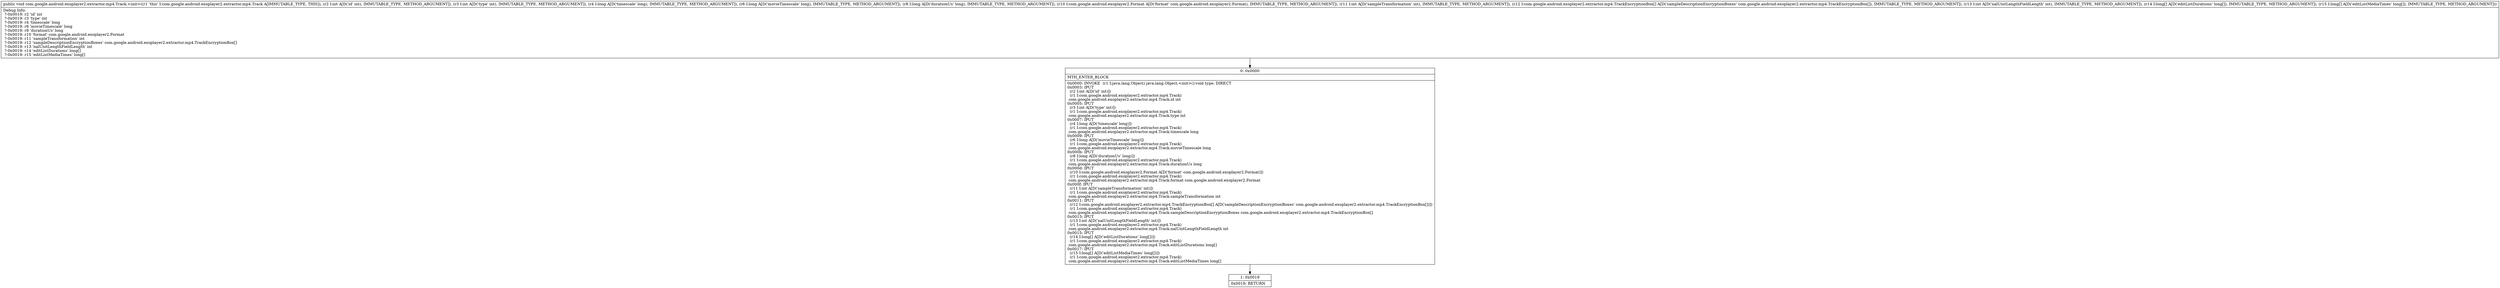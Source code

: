 digraph "CFG forcom.google.android.exoplayer2.extractor.mp4.Track.\<init\>(IIJJJLcom\/google\/android\/exoplayer2\/Format;I[Lcom\/google\/android\/exoplayer2\/extractor\/mp4\/TrackEncryptionBox;I[J[J)V" {
Node_0 [shape=record,label="{0\:\ 0x0000|MTH_ENTER_BLOCK\l|0x0000: INVOKE  (r1 I:java.lang.Object) java.lang.Object.\<init\>():void type: DIRECT \l0x0003: IPUT  \l  (r2 I:int A[D('id' int)])\l  (r1 I:com.google.android.exoplayer2.extractor.mp4.Track)\l com.google.android.exoplayer2.extractor.mp4.Track.id int \l0x0005: IPUT  \l  (r3 I:int A[D('type' int)])\l  (r1 I:com.google.android.exoplayer2.extractor.mp4.Track)\l com.google.android.exoplayer2.extractor.mp4.Track.type int \l0x0007: IPUT  \l  (r4 I:long A[D('timescale' long)])\l  (r1 I:com.google.android.exoplayer2.extractor.mp4.Track)\l com.google.android.exoplayer2.extractor.mp4.Track.timescale long \l0x0009: IPUT  \l  (r6 I:long A[D('movieTimescale' long)])\l  (r1 I:com.google.android.exoplayer2.extractor.mp4.Track)\l com.google.android.exoplayer2.extractor.mp4.Track.movieTimescale long \l0x000b: IPUT  \l  (r8 I:long A[D('durationUs' long)])\l  (r1 I:com.google.android.exoplayer2.extractor.mp4.Track)\l com.google.android.exoplayer2.extractor.mp4.Track.durationUs long \l0x000d: IPUT  \l  (r10 I:com.google.android.exoplayer2.Format A[D('format' com.google.android.exoplayer2.Format)])\l  (r1 I:com.google.android.exoplayer2.extractor.mp4.Track)\l com.google.android.exoplayer2.extractor.mp4.Track.format com.google.android.exoplayer2.Format \l0x000f: IPUT  \l  (r11 I:int A[D('sampleTransformation' int)])\l  (r1 I:com.google.android.exoplayer2.extractor.mp4.Track)\l com.google.android.exoplayer2.extractor.mp4.Track.sampleTransformation int \l0x0011: IPUT  \l  (r12 I:com.google.android.exoplayer2.extractor.mp4.TrackEncryptionBox[] A[D('sampleDescriptionEncryptionBoxes' com.google.android.exoplayer2.extractor.mp4.TrackEncryptionBox[])])\l  (r1 I:com.google.android.exoplayer2.extractor.mp4.Track)\l com.google.android.exoplayer2.extractor.mp4.Track.sampleDescriptionEncryptionBoxes com.google.android.exoplayer2.extractor.mp4.TrackEncryptionBox[] \l0x0013: IPUT  \l  (r13 I:int A[D('nalUnitLengthFieldLength' int)])\l  (r1 I:com.google.android.exoplayer2.extractor.mp4.Track)\l com.google.android.exoplayer2.extractor.mp4.Track.nalUnitLengthFieldLength int \l0x0015: IPUT  \l  (r14 I:long[] A[D('editListDurations' long[])])\l  (r1 I:com.google.android.exoplayer2.extractor.mp4.Track)\l com.google.android.exoplayer2.extractor.mp4.Track.editListDurations long[] \l0x0017: IPUT  \l  (r15 I:long[] A[D('editListMediaTimes' long[])])\l  (r1 I:com.google.android.exoplayer2.extractor.mp4.Track)\l com.google.android.exoplayer2.extractor.mp4.Track.editListMediaTimes long[] \l}"];
Node_1 [shape=record,label="{1\:\ 0x0019|0x0019: RETURN   \l}"];
MethodNode[shape=record,label="{public void com.google.android.exoplayer2.extractor.mp4.Track.\<init\>((r1 'this' I:com.google.android.exoplayer2.extractor.mp4.Track A[IMMUTABLE_TYPE, THIS]), (r2 I:int A[D('id' int), IMMUTABLE_TYPE, METHOD_ARGUMENT]), (r3 I:int A[D('type' int), IMMUTABLE_TYPE, METHOD_ARGUMENT]), (r4 I:long A[D('timescale' long), IMMUTABLE_TYPE, METHOD_ARGUMENT]), (r6 I:long A[D('movieTimescale' long), IMMUTABLE_TYPE, METHOD_ARGUMENT]), (r8 I:long A[D('durationUs' long), IMMUTABLE_TYPE, METHOD_ARGUMENT]), (r10 I:com.google.android.exoplayer2.Format A[D('format' com.google.android.exoplayer2.Format), IMMUTABLE_TYPE, METHOD_ARGUMENT]), (r11 I:int A[D('sampleTransformation' int), IMMUTABLE_TYPE, METHOD_ARGUMENT]), (r12 I:com.google.android.exoplayer2.extractor.mp4.TrackEncryptionBox[] A[D('sampleDescriptionEncryptionBoxes' com.google.android.exoplayer2.extractor.mp4.TrackEncryptionBox[]), IMMUTABLE_TYPE, METHOD_ARGUMENT]), (r13 I:int A[D('nalUnitLengthFieldLength' int), IMMUTABLE_TYPE, METHOD_ARGUMENT]), (r14 I:long[] A[D('editListDurations' long[]), IMMUTABLE_TYPE, METHOD_ARGUMENT]), (r15 I:long[] A[D('editListMediaTimes' long[]), IMMUTABLE_TYPE, METHOD_ARGUMENT]))  | Debug Info:\l  ?\-0x0019: r2 'id' int\l  ?\-0x0019: r3 'type' int\l  ?\-0x0019: r4 'timescale' long\l  ?\-0x0019: r6 'movieTimescale' long\l  ?\-0x0019: r8 'durationUs' long\l  ?\-0x0019: r10 'format' com.google.android.exoplayer2.Format\l  ?\-0x0019: r11 'sampleTransformation' int\l  ?\-0x0019: r12 'sampleDescriptionEncryptionBoxes' com.google.android.exoplayer2.extractor.mp4.TrackEncryptionBox[]\l  ?\-0x0019: r13 'nalUnitLengthFieldLength' int\l  ?\-0x0019: r14 'editListDurations' long[]\l  ?\-0x0019: r15 'editListMediaTimes' long[]\l}"];
MethodNode -> Node_0;
Node_0 -> Node_1;
}

